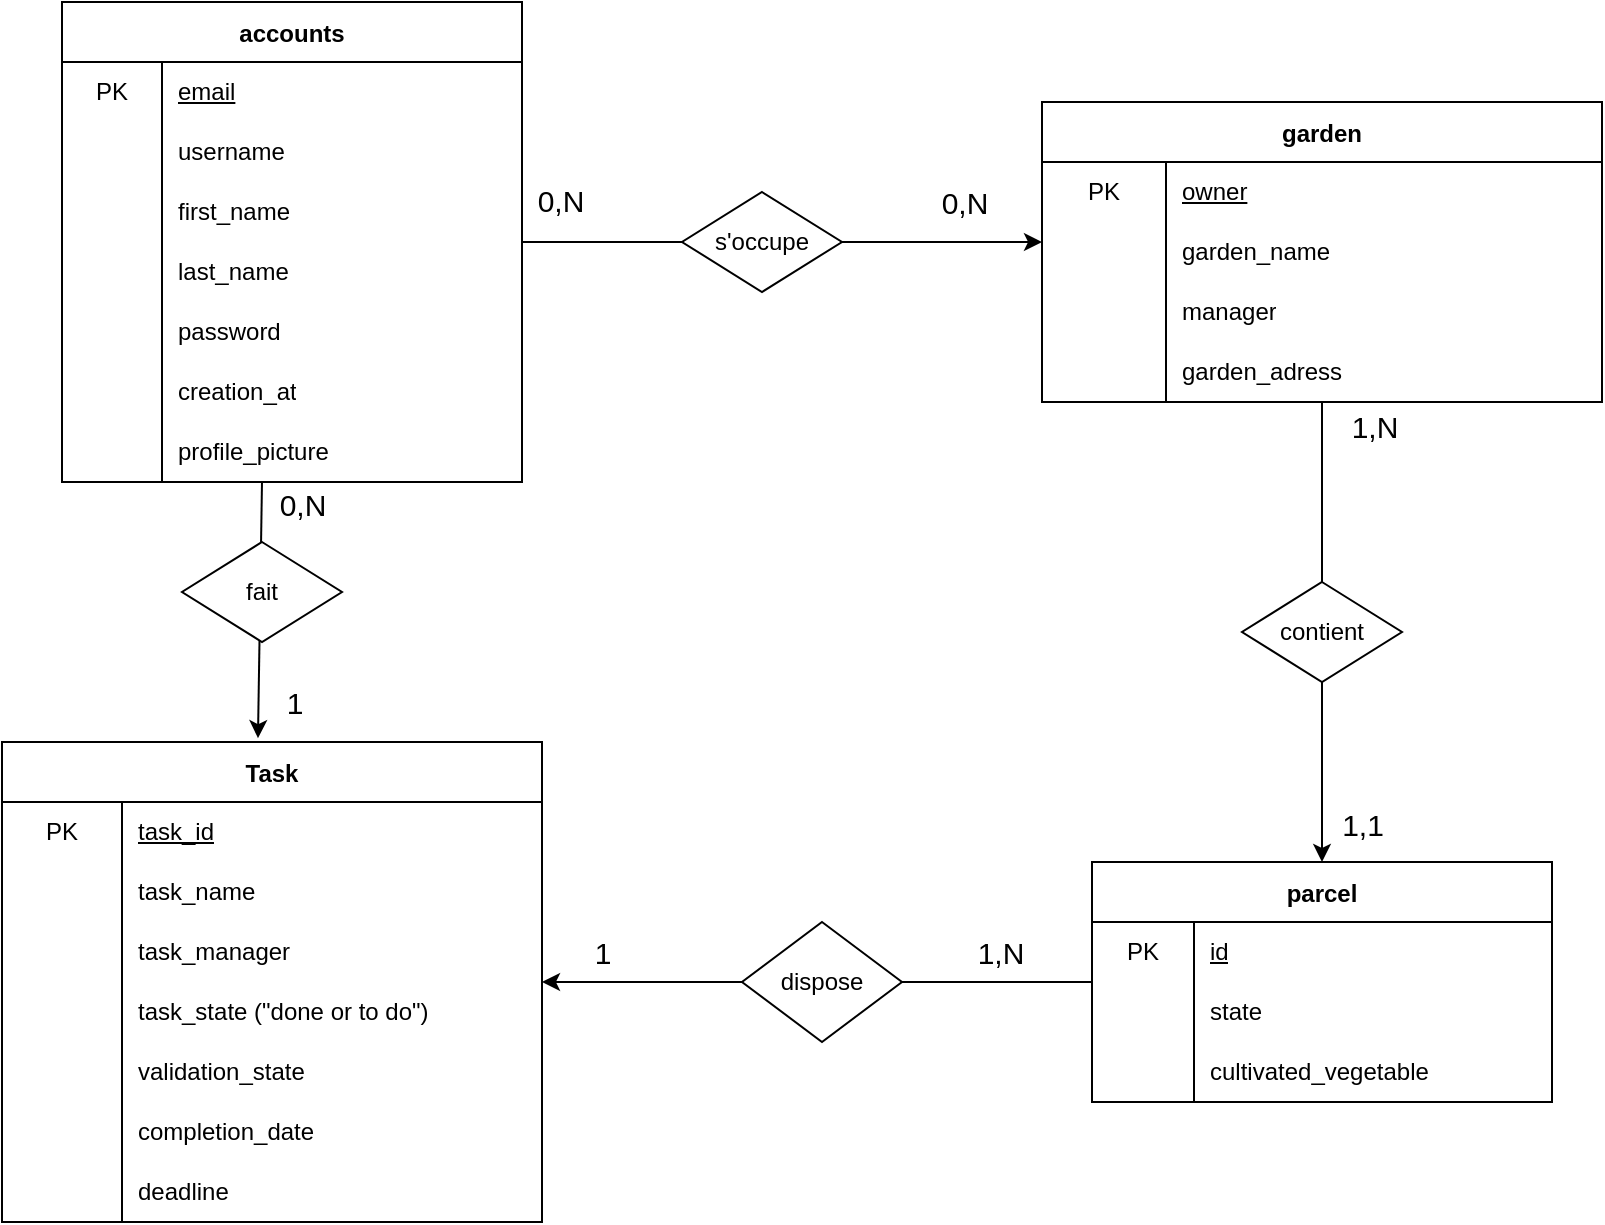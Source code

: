 <mxfile version="20.3.0" type="device"><diagram id="kfnG-v6PSaauxseIfwRb" name="Page-1"><mxGraphModel dx="1018" dy="670" grid="1" gridSize="10" guides="1" tooltips="1" connect="1" arrows="1" fold="1" page="1" pageScale="1" pageWidth="980" pageHeight="1390" math="0" shadow="0"><root><mxCell id="0"/><mxCell id="1" parent="0"/><mxCell id="le0erfsL0BoNp7D_5ZoV-2" value="accounts" style="shape=table;startSize=30;container=1;collapsible=0;childLayout=tableLayout;fixedRows=1;rowLines=0;fontStyle=1;" parent="1" vertex="1"><mxGeometry x="40" y="50" width="230" height="240" as="geometry"/></mxCell><mxCell id="le0erfsL0BoNp7D_5ZoV-6" value="" style="shape=tableRow;horizontal=0;startSize=0;swimlaneHead=0;swimlaneBody=0;top=0;left=0;bottom=0;right=0;collapsible=0;dropTarget=0;fillColor=none;points=[[0,0.5],[1,0.5]];portConstraint=eastwest;" parent="le0erfsL0BoNp7D_5ZoV-2" vertex="1"><mxGeometry y="30" width="230" height="30" as="geometry"/></mxCell><mxCell id="le0erfsL0BoNp7D_5ZoV-7" value="PK" style="shape=partialRectangle;html=1;whiteSpace=wrap;connectable=0;fillColor=none;top=0;left=0;bottom=0;right=0;overflow=hidden;" parent="le0erfsL0BoNp7D_5ZoV-6" vertex="1"><mxGeometry width="50" height="30" as="geometry"><mxRectangle width="50" height="30" as="alternateBounds"/></mxGeometry></mxCell><mxCell id="le0erfsL0BoNp7D_5ZoV-8" value="&lt;u&gt;email&lt;/u&gt;" style="shape=partialRectangle;html=1;whiteSpace=wrap;connectable=0;fillColor=none;top=0;left=0;bottom=0;right=0;align=left;spacingLeft=6;overflow=hidden;" parent="le0erfsL0BoNp7D_5ZoV-6" vertex="1"><mxGeometry x="50" width="180" height="30" as="geometry"><mxRectangle width="180" height="30" as="alternateBounds"/></mxGeometry></mxCell><mxCell id="le0erfsL0BoNp7D_5ZoV-3" value="" style="shape=tableRow;horizontal=0;startSize=0;swimlaneHead=0;swimlaneBody=0;top=0;left=0;bottom=0;right=0;collapsible=0;dropTarget=0;fillColor=none;points=[[0,0.5],[1,0.5]];portConstraint=eastwest;" parent="le0erfsL0BoNp7D_5ZoV-2" vertex="1"><mxGeometry y="60" width="230" height="30" as="geometry"/></mxCell><mxCell id="le0erfsL0BoNp7D_5ZoV-4" value="" style="shape=partialRectangle;html=1;whiteSpace=wrap;connectable=0;fillColor=none;top=0;left=0;bottom=0;right=0;overflow=hidden;pointerEvents=1;" parent="le0erfsL0BoNp7D_5ZoV-3" vertex="1"><mxGeometry width="50" height="30" as="geometry"><mxRectangle width="50" height="30" as="alternateBounds"/></mxGeometry></mxCell><mxCell id="le0erfsL0BoNp7D_5ZoV-5" value="username" style="shape=partialRectangle;html=1;whiteSpace=wrap;connectable=0;fillColor=none;top=0;left=0;bottom=0;right=0;align=left;spacingLeft=6;overflow=hidden;" parent="le0erfsL0BoNp7D_5ZoV-3" vertex="1"><mxGeometry x="50" width="180" height="30" as="geometry"><mxRectangle width="180" height="30" as="alternateBounds"/></mxGeometry></mxCell><mxCell id="le0erfsL0BoNp7D_5ZoV-9" value="" style="shape=tableRow;horizontal=0;startSize=0;swimlaneHead=0;swimlaneBody=0;top=0;left=0;bottom=0;right=0;collapsible=0;dropTarget=0;fillColor=none;points=[[0,0.5],[1,0.5]];portConstraint=eastwest;" parent="le0erfsL0BoNp7D_5ZoV-2" vertex="1"><mxGeometry y="90" width="230" height="30" as="geometry"/></mxCell><mxCell id="le0erfsL0BoNp7D_5ZoV-10" value="" style="shape=partialRectangle;html=1;whiteSpace=wrap;connectable=0;fillColor=none;top=0;left=0;bottom=0;right=0;overflow=hidden;" parent="le0erfsL0BoNp7D_5ZoV-9" vertex="1"><mxGeometry width="50" height="30" as="geometry"><mxRectangle width="50" height="30" as="alternateBounds"/></mxGeometry></mxCell><mxCell id="le0erfsL0BoNp7D_5ZoV-11" value="first_name" style="shape=partialRectangle;html=1;whiteSpace=wrap;connectable=0;fillColor=none;top=0;left=0;bottom=0;right=0;align=left;spacingLeft=6;overflow=hidden;" parent="le0erfsL0BoNp7D_5ZoV-9" vertex="1"><mxGeometry x="50" width="180" height="30" as="geometry"><mxRectangle width="180" height="30" as="alternateBounds"/></mxGeometry></mxCell><mxCell id="le0erfsL0BoNp7D_5ZoV-25" value="" style="shape=tableRow;horizontal=0;startSize=0;swimlaneHead=0;swimlaneBody=0;top=0;left=0;bottom=0;right=0;collapsible=0;dropTarget=0;fillColor=none;points=[[0,0.5],[1,0.5]];portConstraint=eastwest;" parent="le0erfsL0BoNp7D_5ZoV-2" vertex="1"><mxGeometry y="120" width="230" height="30" as="geometry"/></mxCell><mxCell id="le0erfsL0BoNp7D_5ZoV-26" value="" style="shape=partialRectangle;html=1;whiteSpace=wrap;connectable=0;fillColor=none;top=0;left=0;bottom=0;right=0;overflow=hidden;" parent="le0erfsL0BoNp7D_5ZoV-25" vertex="1"><mxGeometry width="50" height="30" as="geometry"><mxRectangle width="50" height="30" as="alternateBounds"/></mxGeometry></mxCell><mxCell id="le0erfsL0BoNp7D_5ZoV-27" value="last_name" style="shape=partialRectangle;html=1;whiteSpace=wrap;connectable=0;fillColor=none;top=0;left=0;bottom=0;right=0;align=left;spacingLeft=6;overflow=hidden;" parent="le0erfsL0BoNp7D_5ZoV-25" vertex="1"><mxGeometry x="50" width="180" height="30" as="geometry"><mxRectangle width="180" height="30" as="alternateBounds"/></mxGeometry></mxCell><mxCell id="le0erfsL0BoNp7D_5ZoV-22" value="" style="shape=tableRow;horizontal=0;startSize=0;swimlaneHead=0;swimlaneBody=0;top=0;left=0;bottom=0;right=0;collapsible=0;dropTarget=0;fillColor=none;points=[[0,0.5],[1,0.5]];portConstraint=eastwest;" parent="le0erfsL0BoNp7D_5ZoV-2" vertex="1"><mxGeometry y="150" width="230" height="30" as="geometry"/></mxCell><mxCell id="le0erfsL0BoNp7D_5ZoV-23" value="" style="shape=partialRectangle;html=1;whiteSpace=wrap;connectable=0;fillColor=none;top=0;left=0;bottom=0;right=0;overflow=hidden;" parent="le0erfsL0BoNp7D_5ZoV-22" vertex="1"><mxGeometry width="50" height="30" as="geometry"><mxRectangle width="50" height="30" as="alternateBounds"/></mxGeometry></mxCell><mxCell id="le0erfsL0BoNp7D_5ZoV-24" value="password" style="shape=partialRectangle;html=1;whiteSpace=wrap;connectable=0;fillColor=none;top=0;left=0;bottom=0;right=0;align=left;spacingLeft=6;overflow=hidden;" parent="le0erfsL0BoNp7D_5ZoV-22" vertex="1"><mxGeometry x="50" width="180" height="30" as="geometry"><mxRectangle width="180" height="30" as="alternateBounds"/></mxGeometry></mxCell><mxCell id="Tjd96EVF7SlJ4U7axHK--2" value="" style="shape=tableRow;horizontal=0;startSize=0;swimlaneHead=0;swimlaneBody=0;top=0;left=0;bottom=0;right=0;collapsible=0;dropTarget=0;fillColor=none;points=[[0,0.5],[1,0.5]];portConstraint=eastwest;" parent="le0erfsL0BoNp7D_5ZoV-2" vertex="1"><mxGeometry y="180" width="230" height="30" as="geometry"/></mxCell><mxCell id="Tjd96EVF7SlJ4U7axHK--3" value="" style="shape=partialRectangle;html=1;whiteSpace=wrap;connectable=0;fillColor=none;top=0;left=0;bottom=0;right=0;overflow=hidden;" parent="Tjd96EVF7SlJ4U7axHK--2" vertex="1"><mxGeometry width="50" height="30" as="geometry"><mxRectangle width="50" height="30" as="alternateBounds"/></mxGeometry></mxCell><mxCell id="Tjd96EVF7SlJ4U7axHK--4" value="creation_at" style="shape=partialRectangle;html=1;whiteSpace=wrap;connectable=0;fillColor=none;top=0;left=0;bottom=0;right=0;align=left;spacingLeft=6;overflow=hidden;" parent="Tjd96EVF7SlJ4U7axHK--2" vertex="1"><mxGeometry x="50" width="180" height="30" as="geometry"><mxRectangle width="180" height="30" as="alternateBounds"/></mxGeometry></mxCell><mxCell id="6JYiw_Uu-c0ajwaRlflh-1" value="" style="shape=tableRow;horizontal=0;startSize=0;swimlaneHead=0;swimlaneBody=0;top=0;left=0;bottom=0;right=0;collapsible=0;dropTarget=0;fillColor=none;points=[[0,0.5],[1,0.5]];portConstraint=eastwest;" parent="le0erfsL0BoNp7D_5ZoV-2" vertex="1"><mxGeometry y="210" width="230" height="30" as="geometry"/></mxCell><mxCell id="6JYiw_Uu-c0ajwaRlflh-2" value="" style="shape=partialRectangle;html=1;whiteSpace=wrap;connectable=0;fillColor=none;top=0;left=0;bottom=0;right=0;overflow=hidden;" parent="6JYiw_Uu-c0ajwaRlflh-1" vertex="1"><mxGeometry width="50" height="30" as="geometry"><mxRectangle width="50" height="30" as="alternateBounds"/></mxGeometry></mxCell><mxCell id="6JYiw_Uu-c0ajwaRlflh-3" value="profile_picture" style="shape=partialRectangle;html=1;whiteSpace=wrap;connectable=0;fillColor=none;top=0;left=0;bottom=0;right=0;align=left;spacingLeft=6;overflow=hidden;" parent="6JYiw_Uu-c0ajwaRlflh-1" vertex="1"><mxGeometry x="50" width="180" height="30" as="geometry"><mxRectangle width="180" height="30" as="alternateBounds"/></mxGeometry></mxCell><mxCell id="Vv_ioQXFnHcReBDIDZS8-2" style="edgeStyle=orthogonalEdgeStyle;rounded=0;orthogonalLoop=1;jettySize=auto;html=1;endArrow=none;endFill=0;" parent="1" source="le0erfsL0BoNp7D_5ZoV-31" target="Tjd96EVF7SlJ4U7axHK--50" edge="1"><mxGeometry relative="1" as="geometry"/></mxCell><mxCell id="Vv_ioQXFnHcReBDIDZS8-7" value="1,N" style="edgeLabel;html=1;align=center;verticalAlign=middle;resizable=0;points=[];fontSize=15;" parent="Vv_ioQXFnHcReBDIDZS8-2" vertex="1" connectable="0"><mxGeometry x="-0.709" y="3" relative="1" as="geometry"><mxPoint x="23" y="-1" as="offset"/></mxGeometry></mxCell><mxCell id="le0erfsL0BoNp7D_5ZoV-31" value="garden" style="shape=table;startSize=30;container=1;collapsible=0;childLayout=tableLayout;fixedRows=1;rowLines=0;fontStyle=1;" parent="1" vertex="1"><mxGeometry x="530" y="100" width="280" height="150" as="geometry"/></mxCell><mxCell id="le0erfsL0BoNp7D_5ZoV-32" value="" style="shape=tableRow;horizontal=0;startSize=0;swimlaneHead=0;swimlaneBody=0;top=0;left=0;bottom=0;right=0;collapsible=0;dropTarget=0;fillColor=none;points=[[0,0.5],[1,0.5]];portConstraint=eastwest;" parent="le0erfsL0BoNp7D_5ZoV-31" vertex="1"><mxGeometry y="30" width="280" height="30" as="geometry"/></mxCell><mxCell id="le0erfsL0BoNp7D_5ZoV-33" value="PK" style="shape=partialRectangle;html=1;whiteSpace=wrap;connectable=0;fillColor=none;top=0;left=0;bottom=0;right=0;overflow=hidden;pointerEvents=1;" parent="le0erfsL0BoNp7D_5ZoV-32" vertex="1"><mxGeometry width="62" height="30" as="geometry"><mxRectangle width="62" height="30" as="alternateBounds"/></mxGeometry></mxCell><mxCell id="le0erfsL0BoNp7D_5ZoV-34" value="&lt;u&gt;owner&lt;/u&gt;" style="shape=partialRectangle;html=1;whiteSpace=wrap;connectable=0;fillColor=none;top=0;left=0;bottom=0;right=0;align=left;spacingLeft=6;overflow=hidden;" parent="le0erfsL0BoNp7D_5ZoV-32" vertex="1"><mxGeometry x="62" width="218" height="30" as="geometry"><mxRectangle width="218" height="30" as="alternateBounds"/></mxGeometry></mxCell><mxCell id="le0erfsL0BoNp7D_5ZoV-57" value="" style="shape=tableRow;horizontal=0;startSize=0;swimlaneHead=0;swimlaneBody=0;top=0;left=0;bottom=0;right=0;collapsible=0;dropTarget=0;fillColor=none;points=[[0,0.5],[1,0.5]];portConstraint=eastwest;" parent="le0erfsL0BoNp7D_5ZoV-31" vertex="1"><mxGeometry y="60" width="280" height="30" as="geometry"/></mxCell><mxCell id="le0erfsL0BoNp7D_5ZoV-58" value="" style="shape=partialRectangle;html=1;whiteSpace=wrap;connectable=0;fillColor=none;top=0;left=0;bottom=0;right=0;overflow=hidden;pointerEvents=1;" parent="le0erfsL0BoNp7D_5ZoV-57" vertex="1"><mxGeometry width="62" height="30" as="geometry"><mxRectangle width="62" height="30" as="alternateBounds"/></mxGeometry></mxCell><mxCell id="le0erfsL0BoNp7D_5ZoV-59" value="garden_name" style="shape=partialRectangle;html=1;whiteSpace=wrap;connectable=0;fillColor=none;top=0;left=0;bottom=0;right=0;align=left;spacingLeft=6;overflow=hidden;" parent="le0erfsL0BoNp7D_5ZoV-57" vertex="1"><mxGeometry x="62" width="218" height="30" as="geometry"><mxRectangle width="218" height="30" as="alternateBounds"/></mxGeometry></mxCell><mxCell id="le0erfsL0BoNp7D_5ZoV-35" value="" style="shape=tableRow;horizontal=0;startSize=0;swimlaneHead=0;swimlaneBody=0;top=0;left=0;bottom=0;right=0;collapsible=0;dropTarget=0;fillColor=none;points=[[0,0.5],[1,0.5]];portConstraint=eastwest;" parent="le0erfsL0BoNp7D_5ZoV-31" vertex="1"><mxGeometry y="90" width="280" height="30" as="geometry"/></mxCell><mxCell id="le0erfsL0BoNp7D_5ZoV-36" value="" style="shape=partialRectangle;html=1;whiteSpace=wrap;connectable=0;fillColor=none;top=0;left=0;bottom=0;right=0;overflow=hidden;" parent="le0erfsL0BoNp7D_5ZoV-35" vertex="1"><mxGeometry width="62" height="30" as="geometry"><mxRectangle width="62" height="30" as="alternateBounds"/></mxGeometry></mxCell><mxCell id="le0erfsL0BoNp7D_5ZoV-37" value="manager" style="shape=partialRectangle;html=1;whiteSpace=wrap;connectable=0;fillColor=none;top=0;left=0;bottom=0;right=0;align=left;spacingLeft=6;overflow=hidden;" parent="le0erfsL0BoNp7D_5ZoV-35" vertex="1"><mxGeometry x="62" width="218" height="30" as="geometry"><mxRectangle width="218" height="30" as="alternateBounds"/></mxGeometry></mxCell><mxCell id="le0erfsL0BoNp7D_5ZoV-44" value="" style="shape=tableRow;horizontal=0;startSize=0;swimlaneHead=0;swimlaneBody=0;top=0;left=0;bottom=0;right=0;collapsible=0;dropTarget=0;fillColor=none;points=[[0,0.5],[1,0.5]];portConstraint=eastwest;" parent="le0erfsL0BoNp7D_5ZoV-31" vertex="1"><mxGeometry y="120" width="280" height="30" as="geometry"/></mxCell><mxCell id="le0erfsL0BoNp7D_5ZoV-45" value="" style="shape=partialRectangle;html=1;whiteSpace=wrap;connectable=0;fillColor=none;top=0;left=0;bottom=0;right=0;overflow=hidden;" parent="le0erfsL0BoNp7D_5ZoV-44" vertex="1"><mxGeometry width="62" height="30" as="geometry"><mxRectangle width="62" height="30" as="alternateBounds"/></mxGeometry></mxCell><mxCell id="le0erfsL0BoNp7D_5ZoV-46" value="garden_adress" style="shape=partialRectangle;html=1;whiteSpace=wrap;connectable=0;fillColor=none;top=0;left=0;bottom=0;right=0;align=left;spacingLeft=6;overflow=hidden;" parent="le0erfsL0BoNp7D_5ZoV-44" vertex="1"><mxGeometry x="62" width="218" height="30" as="geometry"><mxRectangle width="218" height="30" as="alternateBounds"/></mxGeometry></mxCell><mxCell id="Tjd96EVF7SlJ4U7axHK--33" value="parcel" style="shape=table;startSize=30;container=1;collapsible=0;childLayout=tableLayout;fixedRows=1;rowLines=0;fontStyle=1;" parent="1" vertex="1"><mxGeometry x="555" y="480" width="230" height="120" as="geometry"/></mxCell><mxCell id="Tjd96EVF7SlJ4U7axHK--34" value="" style="shape=tableRow;horizontal=0;startSize=0;swimlaneHead=0;swimlaneBody=0;top=0;left=0;bottom=0;right=0;collapsible=0;dropTarget=0;fillColor=none;points=[[0,0.5],[1,0.5]];portConstraint=eastwest;" parent="Tjd96EVF7SlJ4U7axHK--33" vertex="1"><mxGeometry y="30" width="230" height="30" as="geometry"/></mxCell><mxCell id="Tjd96EVF7SlJ4U7axHK--35" value="PK" style="shape=partialRectangle;html=1;whiteSpace=wrap;connectable=0;fillColor=none;top=0;left=0;bottom=0;right=0;overflow=hidden;pointerEvents=1;" parent="Tjd96EVF7SlJ4U7axHK--34" vertex="1"><mxGeometry width="51" height="30" as="geometry"><mxRectangle width="51" height="30" as="alternateBounds"/></mxGeometry></mxCell><mxCell id="Tjd96EVF7SlJ4U7axHK--36" value="&lt;u&gt;id&lt;/u&gt;" style="shape=partialRectangle;html=1;whiteSpace=wrap;connectable=0;fillColor=none;top=0;left=0;bottom=0;right=0;align=left;spacingLeft=6;overflow=hidden;" parent="Tjd96EVF7SlJ4U7axHK--34" vertex="1"><mxGeometry x="51" width="179" height="30" as="geometry"><mxRectangle width="179" height="30" as="alternateBounds"/></mxGeometry></mxCell><mxCell id="6JYiw_Uu-c0ajwaRlflh-14" value="" style="shape=tableRow;horizontal=0;startSize=0;swimlaneHead=0;swimlaneBody=0;top=0;left=0;bottom=0;right=0;collapsible=0;dropTarget=0;fillColor=none;points=[[0,0.5],[1,0.5]];portConstraint=eastwest;" parent="Tjd96EVF7SlJ4U7axHK--33" vertex="1"><mxGeometry y="60" width="230" height="30" as="geometry"/></mxCell><mxCell id="6JYiw_Uu-c0ajwaRlflh-15" value="" style="shape=partialRectangle;html=1;whiteSpace=wrap;connectable=0;fillColor=none;top=0;left=0;bottom=0;right=0;overflow=hidden;pointerEvents=1;" parent="6JYiw_Uu-c0ajwaRlflh-14" vertex="1"><mxGeometry width="51" height="30" as="geometry"><mxRectangle width="51" height="30" as="alternateBounds"/></mxGeometry></mxCell><mxCell id="6JYiw_Uu-c0ajwaRlflh-16" value="state" style="shape=partialRectangle;html=1;whiteSpace=wrap;connectable=0;fillColor=none;top=0;left=0;bottom=0;right=0;align=left;spacingLeft=6;overflow=hidden;" parent="6JYiw_Uu-c0ajwaRlflh-14" vertex="1"><mxGeometry x="51" width="179" height="30" as="geometry"><mxRectangle width="179" height="30" as="alternateBounds"/></mxGeometry></mxCell><mxCell id="Tjd96EVF7SlJ4U7axHK--37" value="" style="shape=tableRow;horizontal=0;startSize=0;swimlaneHead=0;swimlaneBody=0;top=0;left=0;bottom=0;right=0;collapsible=0;dropTarget=0;fillColor=none;points=[[0,0.5],[1,0.5]];portConstraint=eastwest;" parent="Tjd96EVF7SlJ4U7axHK--33" vertex="1"><mxGeometry y="90" width="230" height="30" as="geometry"/></mxCell><mxCell id="Tjd96EVF7SlJ4U7axHK--38" value="" style="shape=partialRectangle;html=1;whiteSpace=wrap;connectable=0;fillColor=none;top=0;left=0;bottom=0;right=0;overflow=hidden;" parent="Tjd96EVF7SlJ4U7axHK--37" vertex="1"><mxGeometry width="51" height="30" as="geometry"><mxRectangle width="51" height="30" as="alternateBounds"/></mxGeometry></mxCell><mxCell id="Tjd96EVF7SlJ4U7axHK--39" value="cultivated_vegetable" style="shape=partialRectangle;html=1;whiteSpace=wrap;connectable=0;fillColor=none;top=0;left=0;bottom=0;right=0;align=left;spacingLeft=6;overflow=hidden;" parent="Tjd96EVF7SlJ4U7axHK--37" vertex="1"><mxGeometry x="51" width="179" height="30" as="geometry"><mxRectangle width="179" height="30" as="alternateBounds"/></mxGeometry></mxCell><mxCell id="Tjd96EVF7SlJ4U7axHK--46" value="" style="endArrow=classic;html=1;rounded=0;exitX=0.5;exitY=1;exitDx=0;exitDy=0;" parent="1" source="Tjd96EVF7SlJ4U7axHK--50" target="Tjd96EVF7SlJ4U7axHK--33" edge="1"><mxGeometry width="50" height="50" relative="1" as="geometry"><mxPoint x="390" y="420" as="sourcePoint"/><mxPoint x="270.92" y="485.49" as="targetPoint"/></mxGeometry></mxCell><mxCell id="Vv_ioQXFnHcReBDIDZS8-6" value="1,1" style="edgeLabel;html=1;align=center;verticalAlign=middle;resizable=0;points=[];fontSize=15;" parent="Tjd96EVF7SlJ4U7axHK--46" vertex="1" connectable="0"><mxGeometry x="0.233" y="4" relative="1" as="geometry"><mxPoint x="16" y="15" as="offset"/></mxGeometry></mxCell><mxCell id="Tjd96EVF7SlJ4U7axHK--50" value="contient" style="rhombus;whiteSpace=wrap;html=1;" parent="1" vertex="1"><mxGeometry x="630" y="340" width="80" height="50" as="geometry"/></mxCell><mxCell id="s6dvM-gy2wAkVCmK1dsF-1" value="" style="endArrow=none;html=1;rounded=0;endFill=0;" parent="1" source="le0erfsL0BoNp7D_5ZoV-2" target="s6dvM-gy2wAkVCmK1dsF-3" edge="1"><mxGeometry width="50" height="50" relative="1" as="geometry"><mxPoint x="270" y="90" as="sourcePoint"/><mxPoint x="320" y="40" as="targetPoint"/></mxGeometry></mxCell><mxCell id="Vv_ioQXFnHcReBDIDZS8-13" value="0,N" style="edgeLabel;html=1;align=center;verticalAlign=middle;resizable=0;points=[];fontSize=15;" parent="s6dvM-gy2wAkVCmK1dsF-1" vertex="1" connectable="0"><mxGeometry x="0.342" y="2" relative="1" as="geometry"><mxPoint x="-35" y="-19" as="offset"/></mxGeometry></mxCell><mxCell id="Vv_ioQXFnHcReBDIDZS8-16" style="edgeStyle=orthogonalEdgeStyle;rounded=0;orthogonalLoop=1;jettySize=auto;html=1;fontSize=15;endArrow=classic;endFill=1;exitX=1;exitY=0.5;exitDx=0;exitDy=0;" parent="1" source="s6dvM-gy2wAkVCmK1dsF-3" target="le0erfsL0BoNp7D_5ZoV-31" edge="1"><mxGeometry relative="1" as="geometry"><Array as="points"><mxPoint x="480" y="170"/><mxPoint x="480" y="170"/></Array></mxGeometry></mxCell><mxCell id="Vv_ioQXFnHcReBDIDZS8-17" value="0,N" style="edgeLabel;html=1;align=center;verticalAlign=middle;resizable=0;points=[];fontSize=15;" parent="Vv_ioQXFnHcReBDIDZS8-16" vertex="1" connectable="0"><mxGeometry x="-0.349" y="-1" relative="1" as="geometry"><mxPoint x="28" y="-21" as="offset"/></mxGeometry></mxCell><mxCell id="s6dvM-gy2wAkVCmK1dsF-3" value="s'occupe" style="rhombus;whiteSpace=wrap;html=1;" parent="1" vertex="1"><mxGeometry x="350" y="145" width="80" height="50" as="geometry"/></mxCell><mxCell id="6JYiw_Uu-c0ajwaRlflh-4" value="Task" style="shape=table;startSize=30;container=1;collapsible=0;childLayout=tableLayout;fixedRows=1;rowLines=0;fontStyle=1;" parent="1" vertex="1"><mxGeometry x="10" y="420" width="270" height="240" as="geometry"/></mxCell><mxCell id="6JYiw_Uu-c0ajwaRlflh-5" value="" style="shape=tableRow;horizontal=0;startSize=0;swimlaneHead=0;swimlaneBody=0;top=0;left=0;bottom=0;right=0;collapsible=0;dropTarget=0;fillColor=none;points=[[0,0.5],[1,0.5]];portConstraint=eastwest;" parent="6JYiw_Uu-c0ajwaRlflh-4" vertex="1"><mxGeometry y="30" width="270" height="30" as="geometry"/></mxCell><mxCell id="6JYiw_Uu-c0ajwaRlflh-6" value="PK" style="shape=partialRectangle;html=1;whiteSpace=wrap;connectable=0;fillColor=none;top=0;left=0;bottom=0;right=0;overflow=hidden;pointerEvents=1;" parent="6JYiw_Uu-c0ajwaRlflh-5" vertex="1"><mxGeometry width="60" height="30" as="geometry"><mxRectangle width="60" height="30" as="alternateBounds"/></mxGeometry></mxCell><mxCell id="6JYiw_Uu-c0ajwaRlflh-7" value="&lt;u&gt;task_id&lt;/u&gt;" style="shape=partialRectangle;html=1;whiteSpace=wrap;connectable=0;fillColor=none;top=0;left=0;bottom=0;right=0;align=left;spacingLeft=6;overflow=hidden;" parent="6JYiw_Uu-c0ajwaRlflh-5" vertex="1"><mxGeometry x="60" width="210" height="30" as="geometry"><mxRectangle width="210" height="30" as="alternateBounds"/></mxGeometry></mxCell><mxCell id="6JYiw_Uu-c0ajwaRlflh-36" value="" style="shape=tableRow;horizontal=0;startSize=0;swimlaneHead=0;swimlaneBody=0;top=0;left=0;bottom=0;right=0;collapsible=0;dropTarget=0;fillColor=none;points=[[0,0.5],[1,0.5]];portConstraint=eastwest;" parent="6JYiw_Uu-c0ajwaRlflh-4" vertex="1"><mxGeometry y="60" width="270" height="30" as="geometry"/></mxCell><mxCell id="6JYiw_Uu-c0ajwaRlflh-37" value="" style="shape=partialRectangle;html=1;whiteSpace=wrap;connectable=0;fillColor=none;top=0;left=0;bottom=0;right=0;overflow=hidden;pointerEvents=1;" parent="6JYiw_Uu-c0ajwaRlflh-36" vertex="1"><mxGeometry width="60" height="30" as="geometry"><mxRectangle width="60" height="30" as="alternateBounds"/></mxGeometry></mxCell><mxCell id="6JYiw_Uu-c0ajwaRlflh-38" value="task_name" style="shape=partialRectangle;html=1;whiteSpace=wrap;connectable=0;fillColor=none;top=0;left=0;bottom=0;right=0;align=left;spacingLeft=6;overflow=hidden;" parent="6JYiw_Uu-c0ajwaRlflh-36" vertex="1"><mxGeometry x="60" width="210" height="30" as="geometry"><mxRectangle width="210" height="30" as="alternateBounds"/></mxGeometry></mxCell><mxCell id="6JYiw_Uu-c0ajwaRlflh-8" value="" style="shape=tableRow;horizontal=0;startSize=0;swimlaneHead=0;swimlaneBody=0;top=0;left=0;bottom=0;right=0;collapsible=0;dropTarget=0;fillColor=none;points=[[0,0.5],[1,0.5]];portConstraint=eastwest;" parent="6JYiw_Uu-c0ajwaRlflh-4" vertex="1"><mxGeometry y="90" width="270" height="30" as="geometry"/></mxCell><mxCell id="6JYiw_Uu-c0ajwaRlflh-9" value="" style="shape=partialRectangle;html=1;whiteSpace=wrap;connectable=0;fillColor=none;top=0;left=0;bottom=0;right=0;overflow=hidden;" parent="6JYiw_Uu-c0ajwaRlflh-8" vertex="1"><mxGeometry width="60" height="30" as="geometry"><mxRectangle width="60" height="30" as="alternateBounds"/></mxGeometry></mxCell><mxCell id="6JYiw_Uu-c0ajwaRlflh-10" value="task_manager" style="shape=partialRectangle;html=1;whiteSpace=wrap;connectable=0;fillColor=none;top=0;left=0;bottom=0;right=0;align=left;spacingLeft=6;overflow=hidden;" parent="6JYiw_Uu-c0ajwaRlflh-8" vertex="1"><mxGeometry x="60" width="210" height="30" as="geometry"><mxRectangle width="210" height="30" as="alternateBounds"/></mxGeometry></mxCell><mxCell id="6JYiw_Uu-c0ajwaRlflh-30" value="" style="shape=tableRow;horizontal=0;startSize=0;swimlaneHead=0;swimlaneBody=0;top=0;left=0;bottom=0;right=0;collapsible=0;dropTarget=0;fillColor=none;points=[[0,0.5],[1,0.5]];portConstraint=eastwest;" parent="6JYiw_Uu-c0ajwaRlflh-4" vertex="1"><mxGeometry y="120" width="270" height="30" as="geometry"/></mxCell><mxCell id="6JYiw_Uu-c0ajwaRlflh-31" value="" style="shape=partialRectangle;html=1;whiteSpace=wrap;connectable=0;fillColor=none;top=0;left=0;bottom=0;right=0;overflow=hidden;" parent="6JYiw_Uu-c0ajwaRlflh-30" vertex="1"><mxGeometry width="60" height="30" as="geometry"><mxRectangle width="60" height="30" as="alternateBounds"/></mxGeometry></mxCell><mxCell id="6JYiw_Uu-c0ajwaRlflh-32" value="task_state (&quot;done or to do&quot;)" style="shape=partialRectangle;html=1;whiteSpace=wrap;connectable=0;fillColor=none;top=0;left=0;bottom=0;right=0;align=left;spacingLeft=6;overflow=hidden;" parent="6JYiw_Uu-c0ajwaRlflh-30" vertex="1"><mxGeometry x="60" width="210" height="30" as="geometry"><mxRectangle width="210" height="30" as="alternateBounds"/></mxGeometry></mxCell><mxCell id="6JYiw_Uu-c0ajwaRlflh-40" value="" style="shape=tableRow;horizontal=0;startSize=0;swimlaneHead=0;swimlaneBody=0;top=0;left=0;bottom=0;right=0;collapsible=0;dropTarget=0;fillColor=none;points=[[0,0.5],[1,0.5]];portConstraint=eastwest;" parent="6JYiw_Uu-c0ajwaRlflh-4" vertex="1"><mxGeometry y="150" width="270" height="30" as="geometry"/></mxCell><mxCell id="6JYiw_Uu-c0ajwaRlflh-41" value="" style="shape=partialRectangle;html=1;whiteSpace=wrap;connectable=0;fillColor=none;top=0;left=0;bottom=0;right=0;overflow=hidden;" parent="6JYiw_Uu-c0ajwaRlflh-40" vertex="1"><mxGeometry width="60" height="30" as="geometry"><mxRectangle width="60" height="30" as="alternateBounds"/></mxGeometry></mxCell><mxCell id="6JYiw_Uu-c0ajwaRlflh-42" value="validation_state&amp;nbsp;" style="shape=partialRectangle;html=1;whiteSpace=wrap;connectable=0;fillColor=none;top=0;left=0;bottom=0;right=0;align=left;spacingLeft=6;overflow=hidden;" parent="6JYiw_Uu-c0ajwaRlflh-40" vertex="1"><mxGeometry x="60" width="210" height="30" as="geometry"><mxRectangle width="210" height="30" as="alternateBounds"/></mxGeometry></mxCell><mxCell id="6JYiw_Uu-c0ajwaRlflh-27" value="" style="shape=tableRow;horizontal=0;startSize=0;swimlaneHead=0;swimlaneBody=0;top=0;left=0;bottom=0;right=0;collapsible=0;dropTarget=0;fillColor=none;points=[[0,0.5],[1,0.5]];portConstraint=eastwest;" parent="6JYiw_Uu-c0ajwaRlflh-4" vertex="1"><mxGeometry y="180" width="270" height="30" as="geometry"/></mxCell><mxCell id="6JYiw_Uu-c0ajwaRlflh-28" value="" style="shape=partialRectangle;html=1;whiteSpace=wrap;connectable=0;fillColor=none;top=0;left=0;bottom=0;right=0;overflow=hidden;" parent="6JYiw_Uu-c0ajwaRlflh-27" vertex="1"><mxGeometry width="60" height="30" as="geometry"><mxRectangle width="60" height="30" as="alternateBounds"/></mxGeometry></mxCell><mxCell id="6JYiw_Uu-c0ajwaRlflh-29" value="completion_date" style="shape=partialRectangle;html=1;whiteSpace=wrap;connectable=0;fillColor=none;top=0;left=0;bottom=0;right=0;align=left;spacingLeft=6;overflow=hidden;" parent="6JYiw_Uu-c0ajwaRlflh-27" vertex="1"><mxGeometry x="60" width="210" height="30" as="geometry"><mxRectangle width="210" height="30" as="alternateBounds"/></mxGeometry></mxCell><mxCell id="6JYiw_Uu-c0ajwaRlflh-11" value="" style="shape=tableRow;horizontal=0;startSize=0;swimlaneHead=0;swimlaneBody=0;top=0;left=0;bottom=0;right=0;collapsible=0;dropTarget=0;fillColor=none;points=[[0,0.5],[1,0.5]];portConstraint=eastwest;" parent="6JYiw_Uu-c0ajwaRlflh-4" vertex="1"><mxGeometry y="210" width="270" height="30" as="geometry"/></mxCell><mxCell id="6JYiw_Uu-c0ajwaRlflh-12" value="" style="shape=partialRectangle;html=1;whiteSpace=wrap;connectable=0;fillColor=none;top=0;left=0;bottom=0;right=0;overflow=hidden;" parent="6JYiw_Uu-c0ajwaRlflh-11" vertex="1"><mxGeometry width="60" height="30" as="geometry"><mxRectangle width="60" height="30" as="alternateBounds"/></mxGeometry></mxCell><mxCell id="6JYiw_Uu-c0ajwaRlflh-13" value="deadline" style="shape=partialRectangle;html=1;whiteSpace=wrap;connectable=0;fillColor=none;top=0;left=0;bottom=0;right=0;align=left;spacingLeft=6;overflow=hidden;" parent="6JYiw_Uu-c0ajwaRlflh-11" vertex="1"><mxGeometry x="60" width="210" height="30" as="geometry"><mxRectangle width="210" height="30" as="alternateBounds"/></mxGeometry></mxCell><mxCell id="6JYiw_Uu-c0ajwaRlflh-33" value="" style="endArrow=none;html=1;rounded=0;endFill=0;" parent="1" source="Tjd96EVF7SlJ4U7axHK--33" target="6JYiw_Uu-c0ajwaRlflh-39" edge="1"><mxGeometry width="50" height="50" relative="1" as="geometry"><mxPoint x="630" y="530" as="sourcePoint"/><mxPoint x="740" y="530" as="targetPoint"/></mxGeometry></mxCell><mxCell id="Vv_ioQXFnHcReBDIDZS8-4" value="&lt;font style=&quot;font-size: 15px;&quot;&gt;1,N&lt;/font&gt;" style="edgeLabel;html=1;align=center;verticalAlign=middle;resizable=0;points=[];" parent="6JYiw_Uu-c0ajwaRlflh-33" vertex="1" connectable="0"><mxGeometry x="0.415" y="-4" relative="1" as="geometry"><mxPoint x="21" y="-11" as="offset"/></mxGeometry></mxCell><mxCell id="Vv_ioQXFnHcReBDIDZS8-3" style="edgeStyle=orthogonalEdgeStyle;rounded=0;orthogonalLoop=1;jettySize=auto;html=1;endArrow=classic;endFill=1;" parent="1" source="6JYiw_Uu-c0ajwaRlflh-39" target="6JYiw_Uu-c0ajwaRlflh-4" edge="1"><mxGeometry relative="1" as="geometry"/></mxCell><mxCell id="Vv_ioQXFnHcReBDIDZS8-5" value="1" style="edgeLabel;html=1;align=center;verticalAlign=middle;resizable=0;points=[];fontSize=15;" parent="Vv_ioQXFnHcReBDIDZS8-3" vertex="1" connectable="0"><mxGeometry x="0.24" y="-2" relative="1" as="geometry"><mxPoint x="-8" y="-13" as="offset"/></mxGeometry></mxCell><mxCell id="6JYiw_Uu-c0ajwaRlflh-39" value="dispose" style="rhombus;whiteSpace=wrap;html=1;" parent="1" vertex="1"><mxGeometry x="380" y="510" width="80" height="60" as="geometry"/></mxCell><mxCell id="6JYiw_Uu-c0ajwaRlflh-43" value="" style="endArrow=classic;html=1;rounded=0;entryX=0.474;entryY=-0.008;entryDx=0;entryDy=0;entryPerimeter=0;" parent="1" target="6JYiw_Uu-c0ajwaRlflh-4" edge="1"><mxGeometry width="50" height="50" relative="1" as="geometry"><mxPoint x="140" y="290" as="sourcePoint"/><mxPoint x="140" y="370" as="targetPoint"/></mxGeometry></mxCell><mxCell id="Vv_ioQXFnHcReBDIDZS8-14" value="1" style="edgeLabel;html=1;align=center;verticalAlign=middle;resizable=0;points=[];fontSize=15;" parent="6JYiw_Uu-c0ajwaRlflh-43" vertex="1" connectable="0"><mxGeometry x="0.514" y="1" relative="1" as="geometry"><mxPoint x="16" y="13" as="offset"/></mxGeometry></mxCell><mxCell id="Vv_ioQXFnHcReBDIDZS8-15" value="0,N" style="edgeLabel;html=1;align=center;verticalAlign=middle;resizable=0;points=[];fontSize=15;" parent="6JYiw_Uu-c0ajwaRlflh-43" vertex="1" connectable="0"><mxGeometry x="-0.829" y="4" relative="1" as="geometry"><mxPoint x="16" as="offset"/></mxGeometry></mxCell><mxCell id="6JYiw_Uu-c0ajwaRlflh-44" value="fait" style="rhombus;whiteSpace=wrap;html=1;" parent="1" vertex="1"><mxGeometry x="100" y="320" width="80" height="50" as="geometry"/></mxCell></root></mxGraphModel></diagram></mxfile>
